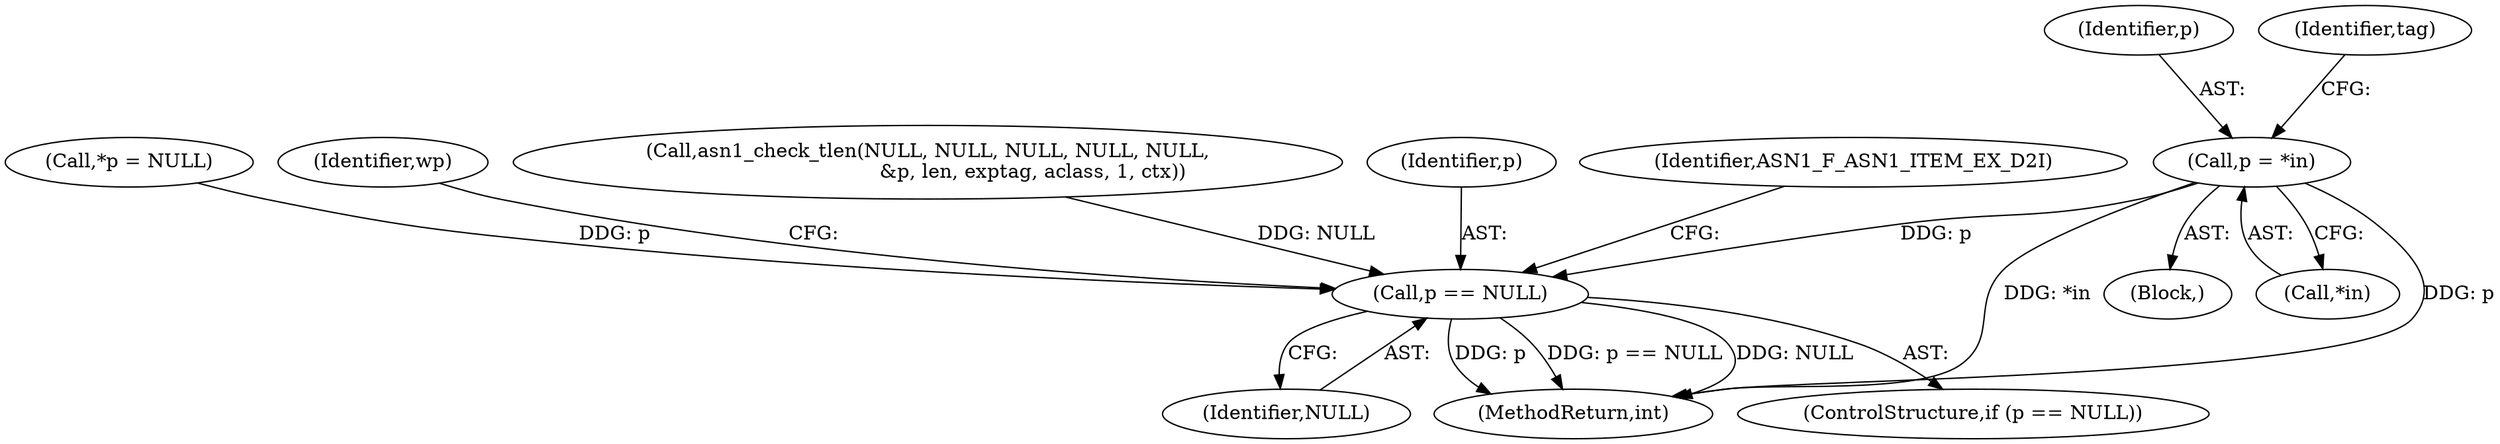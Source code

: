 digraph "0_openssl_b717b083073b6cacc0a5e2397b661678aff7ae7f@pointer" {
"1000346" [label="(Call,p = *in)"];
"1000412" [label="(Call,p == NULL)"];
"1000347" [label="(Identifier,p)"];
"1000414" [label="(Identifier,NULL)"];
"1000157" [label="(Call,*p = NULL)"];
"1000873" [label="(MethodReturn,int)"];
"1000422" [label="(Identifier,wp)"];
"1000366" [label="(Call,asn1_check_tlen(NULL, NULL, NULL, NULL, NULL,\n                                  &p, len, exptag, aclass, 1, ctx))"];
"1000413" [label="(Identifier,p)"];
"1000412" [label="(Call,p == NULL)"];
"1000417" [label="(Identifier,ASN1_F_ASN1_ITEM_EX_D2I)"];
"1000352" [label="(Identifier,tag)"];
"1000344" [label="(Block,)"];
"1000348" [label="(Call,*in)"];
"1000411" [label="(ControlStructure,if (p == NULL))"];
"1000346" [label="(Call,p = *in)"];
"1000346" -> "1000344"  [label="AST: "];
"1000346" -> "1000348"  [label="CFG: "];
"1000347" -> "1000346"  [label="AST: "];
"1000348" -> "1000346"  [label="AST: "];
"1000352" -> "1000346"  [label="CFG: "];
"1000346" -> "1000873"  [label="DDG: *in"];
"1000346" -> "1000873"  [label="DDG: p"];
"1000346" -> "1000412"  [label="DDG: p"];
"1000412" -> "1000411"  [label="AST: "];
"1000412" -> "1000414"  [label="CFG: "];
"1000413" -> "1000412"  [label="AST: "];
"1000414" -> "1000412"  [label="AST: "];
"1000417" -> "1000412"  [label="CFG: "];
"1000422" -> "1000412"  [label="CFG: "];
"1000412" -> "1000873"  [label="DDG: p == NULL"];
"1000412" -> "1000873"  [label="DDG: NULL"];
"1000412" -> "1000873"  [label="DDG: p"];
"1000157" -> "1000412"  [label="DDG: p"];
"1000366" -> "1000412"  [label="DDG: NULL"];
}

